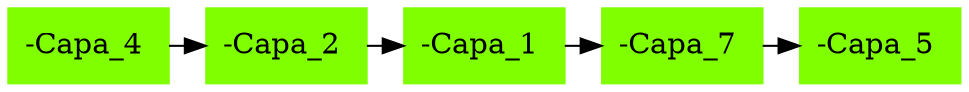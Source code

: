 digraph {
 rankdir=TB;
	NodeCapa_4->NodeCapa_2[constraint=false]; 
	NodeCapa_4[shape=box,style=filled,color=chartreuse1  , label = "-Capa_4 "] 
	NodeCapa_2->NodeCapa_1[constraint=false]; 
	NodeCapa_2[shape=box,style=filled,color=chartreuse1  , label = "-Capa_2 "] 
	NodeCapa_1->NodeCapa_7[constraint=false]; 
	NodeCapa_1[shape=box,style=filled,color=chartreuse1  , label = "-Capa_1 "] 
	NodeCapa_7->NodeCapa_5[constraint=false]; 
	NodeCapa_7[shape=box,style=filled,color=chartreuse1  , label = "-Capa_7 "] 
	NodeCapa_5[shape=box,style=filled,color=chartreuse1  , label = "-Capa_5 "] 
}
